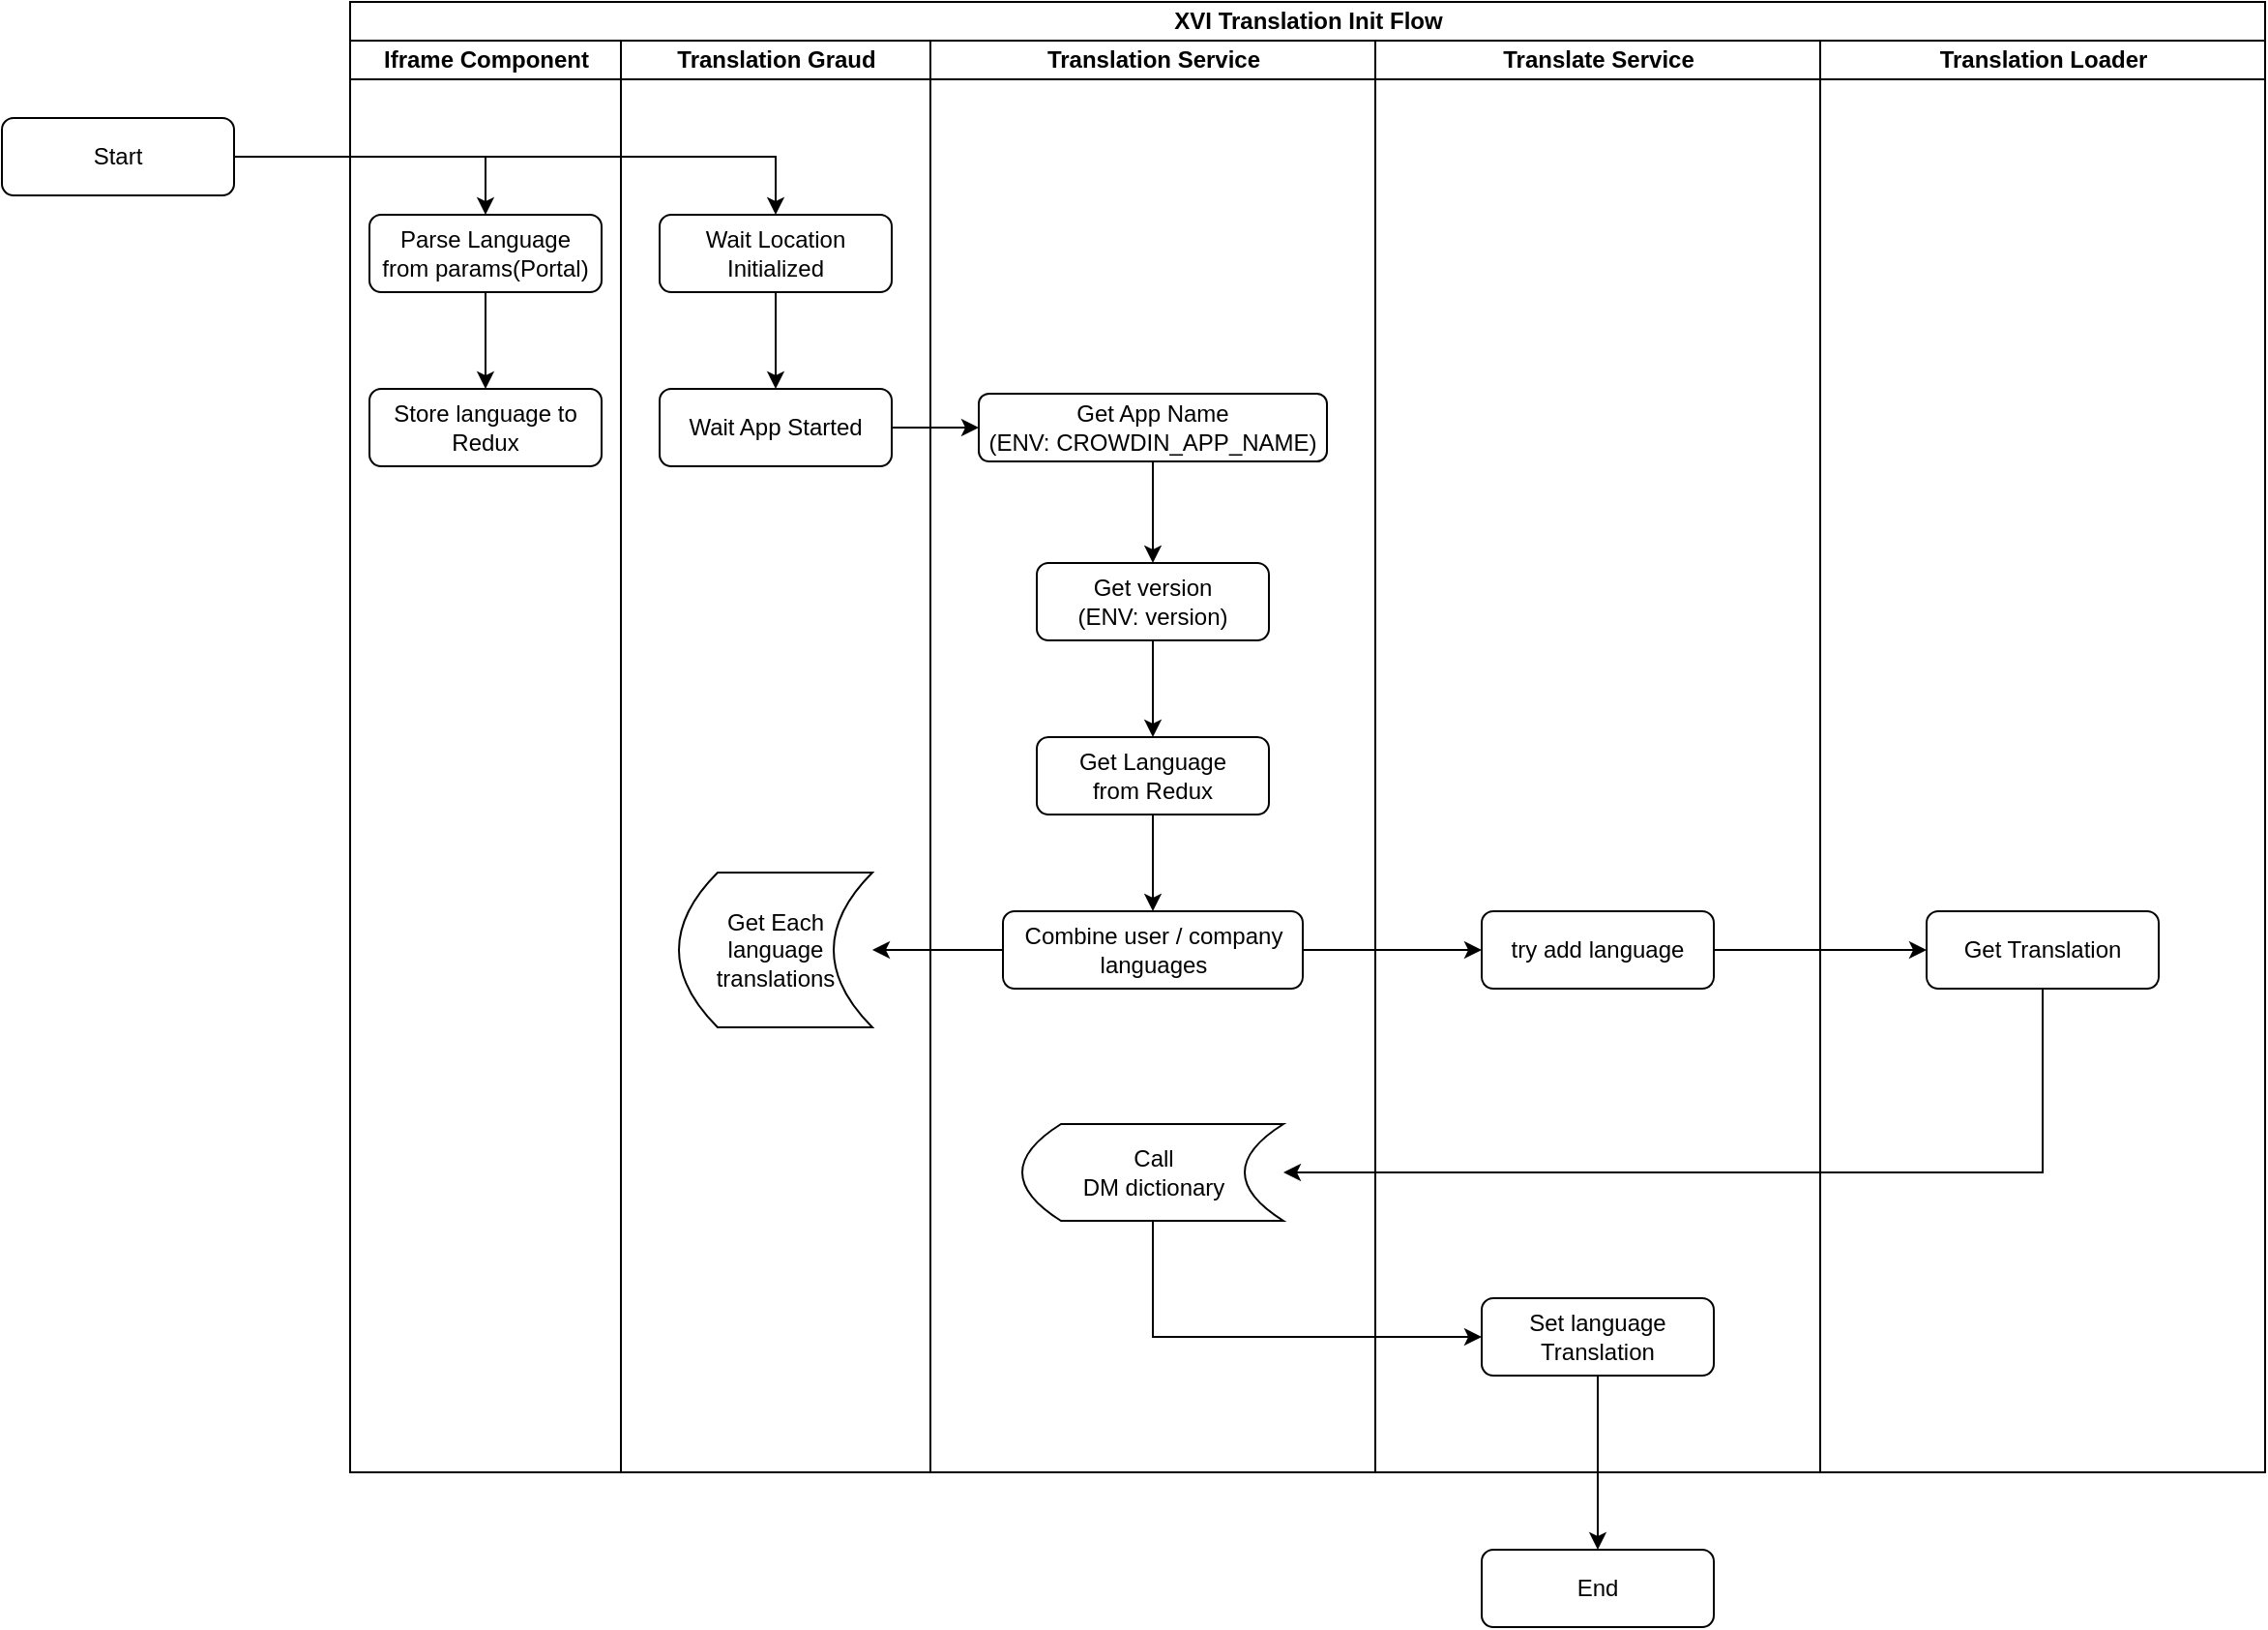 <mxfile version="28.0.4">
  <diagram id="C5RBs43oDa-KdzZeNtuy" name="Page-1">
    <mxGraphModel dx="1028" dy="588" grid="1" gridSize="10" guides="1" tooltips="1" connect="1" arrows="1" fold="1" page="1" pageScale="1" pageWidth="827" pageHeight="1169" math="0" shadow="0">
      <root>
        <mxCell id="WIyWlLk6GJQsqaUBKTNV-0" />
        <mxCell id="WIyWlLk6GJQsqaUBKTNV-1" parent="WIyWlLk6GJQsqaUBKTNV-0" />
        <mxCell id="rNBqGbRogVpqSaDtOh2h-4" value="XVI Translation Init Flow" style="swimlane;childLayout=stackLayout;resizeParent=1;resizeParentMax=0;startSize=20;html=1;" vertex="1" parent="WIyWlLk6GJQsqaUBKTNV-1">
          <mxGeometry x="450" y="120" width="990" height="760" as="geometry" />
        </mxCell>
        <mxCell id="rNBqGbRogVpqSaDtOh2h-5" value="Iframe Component" style="swimlane;startSize=20;html=1;" vertex="1" parent="rNBqGbRogVpqSaDtOh2h-4">
          <mxGeometry y="20" width="140" height="740" as="geometry" />
        </mxCell>
        <mxCell id="rNBqGbRogVpqSaDtOh2h-16" style="edgeStyle=orthogonalEdgeStyle;rounded=0;orthogonalLoop=1;jettySize=auto;html=1;entryX=0.5;entryY=0;entryDx=0;entryDy=0;" edge="1" parent="rNBqGbRogVpqSaDtOh2h-5" source="rNBqGbRogVpqSaDtOh2h-11" target="rNBqGbRogVpqSaDtOh2h-15">
          <mxGeometry relative="1" as="geometry" />
        </mxCell>
        <mxCell id="rNBqGbRogVpqSaDtOh2h-11" value="Parse Language&lt;div&gt;from params(Portal)&lt;/div&gt;" style="rounded=1;whiteSpace=wrap;html=1;fontSize=12;glass=0;strokeWidth=1;shadow=0;" vertex="1" parent="rNBqGbRogVpqSaDtOh2h-5">
          <mxGeometry x="10.0" y="90" width="120" height="40" as="geometry" />
        </mxCell>
        <mxCell id="rNBqGbRogVpqSaDtOh2h-15" value="Store language to Redux" style="rounded=1;whiteSpace=wrap;html=1;fontSize=12;glass=0;strokeWidth=1;shadow=0;" vertex="1" parent="rNBqGbRogVpqSaDtOh2h-5">
          <mxGeometry x="10.0" y="180" width="120" height="40" as="geometry" />
        </mxCell>
        <mxCell id="rNBqGbRogVpqSaDtOh2h-6" value="Translation Graud" style="swimlane;startSize=20;html=1;" vertex="1" parent="rNBqGbRogVpqSaDtOh2h-4">
          <mxGeometry x="140" y="20" width="160" height="740" as="geometry" />
        </mxCell>
        <mxCell id="rNBqGbRogVpqSaDtOh2h-20" style="edgeStyle=orthogonalEdgeStyle;rounded=0;orthogonalLoop=1;jettySize=auto;html=1;exitX=0.5;exitY=1;exitDx=0;exitDy=0;" edge="1" parent="rNBqGbRogVpqSaDtOh2h-6" source="rNBqGbRogVpqSaDtOh2h-17" target="rNBqGbRogVpqSaDtOh2h-19">
          <mxGeometry relative="1" as="geometry" />
        </mxCell>
        <mxCell id="rNBqGbRogVpqSaDtOh2h-17" value="Wait Location Initialized" style="rounded=1;whiteSpace=wrap;html=1;fontSize=12;glass=0;strokeWidth=1;shadow=0;" vertex="1" parent="rNBqGbRogVpqSaDtOh2h-6">
          <mxGeometry x="20.0" y="90" width="120" height="40" as="geometry" />
        </mxCell>
        <mxCell id="rNBqGbRogVpqSaDtOh2h-19" value="Wait App Started" style="rounded=1;whiteSpace=wrap;html=1;fontSize=12;glass=0;strokeWidth=1;shadow=0;" vertex="1" parent="rNBqGbRogVpqSaDtOh2h-6">
          <mxGeometry x="20.0" y="180" width="120" height="40" as="geometry" />
        </mxCell>
        <mxCell id="rNBqGbRogVpqSaDtOh2h-33" value="Get Each language translations" style="shape=dataStorage;whiteSpace=wrap;html=1;fixedSize=1;" vertex="1" parent="rNBqGbRogVpqSaDtOh2h-6">
          <mxGeometry x="30" y="430" width="100" height="80" as="geometry" />
        </mxCell>
        <mxCell id="rNBqGbRogVpqSaDtOh2h-7" value="Translation Service" style="swimlane;startSize=20;html=1;" vertex="1" parent="rNBqGbRogVpqSaDtOh2h-4">
          <mxGeometry x="300" y="20" width="230" height="740" as="geometry">
            <mxRectangle x="300" y="20" width="40" height="740" as="alternateBounds" />
          </mxGeometry>
        </mxCell>
        <mxCell id="rNBqGbRogVpqSaDtOh2h-27" style="edgeStyle=orthogonalEdgeStyle;rounded=0;orthogonalLoop=1;jettySize=auto;html=1;exitX=0.5;exitY=1;exitDx=0;exitDy=0;" edge="1" parent="rNBqGbRogVpqSaDtOh2h-7" source="rNBqGbRogVpqSaDtOh2h-25" target="rNBqGbRogVpqSaDtOh2h-26">
          <mxGeometry relative="1" as="geometry" />
        </mxCell>
        <mxCell id="rNBqGbRogVpqSaDtOh2h-25" value="Get App Name&lt;div&gt;(ENV: CROWDIN_APP_NAME)&lt;/div&gt;" style="rounded=1;whiteSpace=wrap;html=1;fontSize=12;glass=0;strokeWidth=1;shadow=0;" vertex="1" parent="rNBqGbRogVpqSaDtOh2h-7">
          <mxGeometry x="25" y="182.5" width="180" height="35" as="geometry" />
        </mxCell>
        <mxCell id="rNBqGbRogVpqSaDtOh2h-30" style="edgeStyle=orthogonalEdgeStyle;rounded=0;orthogonalLoop=1;jettySize=auto;html=1;exitX=0.5;exitY=1;exitDx=0;exitDy=0;entryX=0.5;entryY=0;entryDx=0;entryDy=0;" edge="1" parent="rNBqGbRogVpqSaDtOh2h-7" source="rNBqGbRogVpqSaDtOh2h-26" target="rNBqGbRogVpqSaDtOh2h-29">
          <mxGeometry relative="1" as="geometry" />
        </mxCell>
        <mxCell id="rNBqGbRogVpqSaDtOh2h-26" value="Get version&lt;div&gt;(ENV: version)&lt;/div&gt;" style="rounded=1;whiteSpace=wrap;html=1;fontSize=12;glass=0;strokeWidth=1;shadow=0;" vertex="1" parent="rNBqGbRogVpqSaDtOh2h-7">
          <mxGeometry x="55.0" y="270" width="120" height="40" as="geometry" />
        </mxCell>
        <mxCell id="rNBqGbRogVpqSaDtOh2h-32" style="edgeStyle=orthogonalEdgeStyle;rounded=0;orthogonalLoop=1;jettySize=auto;html=1;exitX=0.5;exitY=1;exitDx=0;exitDy=0;entryX=0.5;entryY=0;entryDx=0;entryDy=0;" edge="1" parent="rNBqGbRogVpqSaDtOh2h-7" source="rNBqGbRogVpqSaDtOh2h-29" target="rNBqGbRogVpqSaDtOh2h-31">
          <mxGeometry relative="1" as="geometry" />
        </mxCell>
        <mxCell id="rNBqGbRogVpqSaDtOh2h-29" value="Get Language&lt;div&gt;from Redux&lt;/div&gt;" style="rounded=1;whiteSpace=wrap;html=1;fontSize=12;glass=0;strokeWidth=1;shadow=0;" vertex="1" parent="rNBqGbRogVpqSaDtOh2h-7">
          <mxGeometry x="55.0" y="360" width="120" height="40" as="geometry" />
        </mxCell>
        <mxCell id="rNBqGbRogVpqSaDtOh2h-31" value="Combine user / company&lt;div&gt;languages&lt;/div&gt;" style="rounded=1;whiteSpace=wrap;html=1;fontSize=12;glass=0;strokeWidth=1;shadow=0;" vertex="1" parent="rNBqGbRogVpqSaDtOh2h-7">
          <mxGeometry x="37.5" y="450" width="155" height="40" as="geometry" />
        </mxCell>
        <mxCell id="rNBqGbRogVpqSaDtOh2h-61" value="Call&lt;div&gt;DM dictionary&lt;/div&gt;" style="shape=dataStorage;whiteSpace=wrap;html=1;fixedSize=1;" vertex="1" parent="rNBqGbRogVpqSaDtOh2h-7">
          <mxGeometry x="47.5" y="560" width="135" height="50" as="geometry" />
        </mxCell>
        <mxCell id="rNBqGbRogVpqSaDtOh2h-28" style="edgeStyle=orthogonalEdgeStyle;rounded=0;orthogonalLoop=1;jettySize=auto;html=1;exitX=1;exitY=0.5;exitDx=0;exitDy=0;entryX=0;entryY=0.5;entryDx=0;entryDy=0;" edge="1" parent="rNBqGbRogVpqSaDtOh2h-4" source="rNBqGbRogVpqSaDtOh2h-19" target="rNBqGbRogVpqSaDtOh2h-25">
          <mxGeometry relative="1" as="geometry" />
        </mxCell>
        <mxCell id="rNBqGbRogVpqSaDtOh2h-34" style="edgeStyle=orthogonalEdgeStyle;rounded=0;orthogonalLoop=1;jettySize=auto;html=1;exitX=0;exitY=0.5;exitDx=0;exitDy=0;entryX=1;entryY=0.5;entryDx=0;entryDy=0;" edge="1" parent="rNBqGbRogVpqSaDtOh2h-4" source="rNBqGbRogVpqSaDtOh2h-31" target="rNBqGbRogVpqSaDtOh2h-33">
          <mxGeometry relative="1" as="geometry" />
        </mxCell>
        <mxCell id="rNBqGbRogVpqSaDtOh2h-45" value="Translate Service" style="swimlane;startSize=20;html=1;" vertex="1" parent="rNBqGbRogVpqSaDtOh2h-4">
          <mxGeometry x="530" y="20" width="230" height="740" as="geometry">
            <mxRectangle x="300" y="20" width="40" height="740" as="alternateBounds" />
          </mxGeometry>
        </mxCell>
        <mxCell id="rNBqGbRogVpqSaDtOh2h-53" value="try add language" style="rounded=1;whiteSpace=wrap;html=1;fontSize=12;glass=0;strokeWidth=1;shadow=0;" vertex="1" parent="rNBqGbRogVpqSaDtOh2h-45">
          <mxGeometry x="55" y="450" width="120" height="40" as="geometry" />
        </mxCell>
        <mxCell id="rNBqGbRogVpqSaDtOh2h-63" value="Set language Translation" style="rounded=1;whiteSpace=wrap;html=1;fontSize=12;glass=0;strokeWidth=1;shadow=0;" vertex="1" parent="rNBqGbRogVpqSaDtOh2h-45">
          <mxGeometry x="55" y="650" width="120" height="40" as="geometry" />
        </mxCell>
        <mxCell id="rNBqGbRogVpqSaDtOh2h-54" style="edgeStyle=orthogonalEdgeStyle;rounded=0;orthogonalLoop=1;jettySize=auto;html=1;exitX=1;exitY=0.5;exitDx=0;exitDy=0;entryX=0;entryY=0.5;entryDx=0;entryDy=0;" edge="1" parent="rNBqGbRogVpqSaDtOh2h-4" source="rNBqGbRogVpqSaDtOh2h-31" target="rNBqGbRogVpqSaDtOh2h-53">
          <mxGeometry relative="1" as="geometry" />
        </mxCell>
        <mxCell id="rNBqGbRogVpqSaDtOh2h-55" value="Translation Loader" style="swimlane;startSize=20;html=1;" vertex="1" parent="rNBqGbRogVpqSaDtOh2h-4">
          <mxGeometry x="760" y="20" width="230" height="740" as="geometry">
            <mxRectangle x="300" y="20" width="40" height="740" as="alternateBounds" />
          </mxGeometry>
        </mxCell>
        <mxCell id="rNBqGbRogVpqSaDtOh2h-62" value="Get Translation" style="rounded=1;whiteSpace=wrap;html=1;fontSize=12;glass=0;strokeWidth=1;shadow=0;" vertex="1" parent="rNBqGbRogVpqSaDtOh2h-55">
          <mxGeometry x="55" y="450" width="120" height="40" as="geometry" />
        </mxCell>
        <mxCell id="rNBqGbRogVpqSaDtOh2h-58" style="edgeStyle=orthogonalEdgeStyle;rounded=0;orthogonalLoop=1;jettySize=auto;html=1;exitX=1;exitY=0.5;exitDx=0;exitDy=0;entryX=0;entryY=0.5;entryDx=0;entryDy=0;" edge="1" parent="rNBqGbRogVpqSaDtOh2h-4" source="rNBqGbRogVpqSaDtOh2h-53" target="rNBqGbRogVpqSaDtOh2h-62">
          <mxGeometry relative="1" as="geometry">
            <mxPoint x="807.5" y="490" as="targetPoint" />
          </mxGeometry>
        </mxCell>
        <mxCell id="rNBqGbRogVpqSaDtOh2h-60" style="edgeStyle=orthogonalEdgeStyle;rounded=0;orthogonalLoop=1;jettySize=auto;html=1;exitX=0.5;exitY=1;exitDx=0;exitDy=0;entryX=1;entryY=0.5;entryDx=0;entryDy=0;" edge="1" parent="rNBqGbRogVpqSaDtOh2h-4" source="rNBqGbRogVpqSaDtOh2h-62" target="rNBqGbRogVpqSaDtOh2h-61">
          <mxGeometry relative="1" as="geometry">
            <mxPoint x="875" y="515" as="sourcePoint" />
            <mxPoint x="475" y="610" as="targetPoint" />
          </mxGeometry>
        </mxCell>
        <mxCell id="rNBqGbRogVpqSaDtOh2h-64" style="edgeStyle=orthogonalEdgeStyle;rounded=0;orthogonalLoop=1;jettySize=auto;html=1;exitX=0.5;exitY=1;exitDx=0;exitDy=0;entryX=0;entryY=0.5;entryDx=0;entryDy=0;" edge="1" parent="rNBqGbRogVpqSaDtOh2h-4" source="rNBqGbRogVpqSaDtOh2h-61" target="rNBqGbRogVpqSaDtOh2h-63">
          <mxGeometry relative="1" as="geometry" />
        </mxCell>
        <mxCell id="rNBqGbRogVpqSaDtOh2h-10" value="" style="edgeStyle=orthogonalEdgeStyle;rounded=0;orthogonalLoop=1;jettySize=auto;html=1;entryX=0.5;entryY=0;entryDx=0;entryDy=0;" edge="1" parent="WIyWlLk6GJQsqaUBKTNV-1" source="rNBqGbRogVpqSaDtOh2h-8" target="rNBqGbRogVpqSaDtOh2h-11">
          <mxGeometry relative="1" as="geometry">
            <mxPoint x="460" y="200" as="targetPoint" />
          </mxGeometry>
        </mxCell>
        <mxCell id="rNBqGbRogVpqSaDtOh2h-18" style="edgeStyle=orthogonalEdgeStyle;rounded=0;orthogonalLoop=1;jettySize=auto;html=1;exitX=1;exitY=0.5;exitDx=0;exitDy=0;" edge="1" parent="WIyWlLk6GJQsqaUBKTNV-1" source="rNBqGbRogVpqSaDtOh2h-8" target="rNBqGbRogVpqSaDtOh2h-17">
          <mxGeometry relative="1" as="geometry" />
        </mxCell>
        <mxCell id="rNBqGbRogVpqSaDtOh2h-8" value="Start" style="rounded=1;whiteSpace=wrap;html=1;fontSize=12;glass=0;strokeWidth=1;shadow=0;" vertex="1" parent="WIyWlLk6GJQsqaUBKTNV-1">
          <mxGeometry x="270" y="180" width="120" height="40" as="geometry" />
        </mxCell>
        <mxCell id="rNBqGbRogVpqSaDtOh2h-65" value="End" style="rounded=1;whiteSpace=wrap;html=1;fontSize=12;glass=0;strokeWidth=1;shadow=0;" vertex="1" parent="WIyWlLk6GJQsqaUBKTNV-1">
          <mxGeometry x="1035" y="920" width="120" height="40" as="geometry" />
        </mxCell>
        <mxCell id="rNBqGbRogVpqSaDtOh2h-66" style="edgeStyle=orthogonalEdgeStyle;rounded=0;orthogonalLoop=1;jettySize=auto;html=1;exitX=0.5;exitY=1;exitDx=0;exitDy=0;entryX=0.5;entryY=0;entryDx=0;entryDy=0;" edge="1" parent="WIyWlLk6GJQsqaUBKTNV-1" source="rNBqGbRogVpqSaDtOh2h-63" target="rNBqGbRogVpqSaDtOh2h-65">
          <mxGeometry relative="1" as="geometry" />
        </mxCell>
      </root>
    </mxGraphModel>
  </diagram>
</mxfile>
